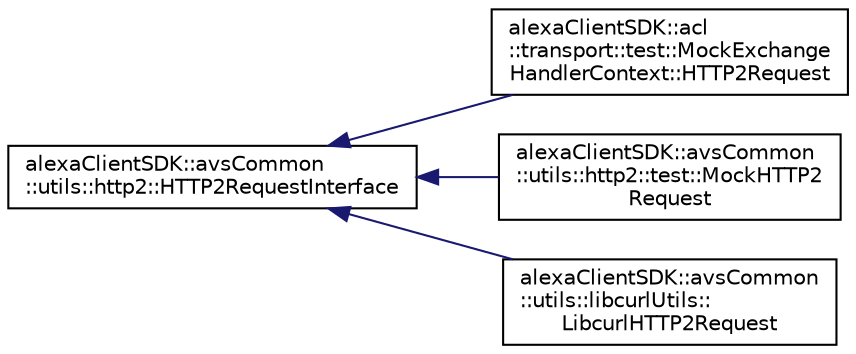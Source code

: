 digraph "Graphical Class Hierarchy"
{
  edge [fontname="Helvetica",fontsize="10",labelfontname="Helvetica",labelfontsize="10"];
  node [fontname="Helvetica",fontsize="10",shape=record];
  rankdir="LR";
  Node0 [label="alexaClientSDK::avsCommon\l::utils::http2::HTTP2RequestInterface",height=0.2,width=0.4,color="black", fillcolor="white", style="filled",URL="$classalexa_client_s_d_k_1_1avs_common_1_1utils_1_1http2_1_1_h_t_t_p2_request_interface.html"];
  Node0 -> Node1 [dir="back",color="midnightblue",fontsize="10",style="solid",fontname="Helvetica"];
  Node1 [label="alexaClientSDK::acl\l::transport::test::MockExchange\lHandlerContext::HTTP2Request",height=0.2,width=0.4,color="black", fillcolor="white", style="filled",URL="$classalexa_client_s_d_k_1_1acl_1_1transport_1_1test_1_1_mock_exchange_handler_context_1_1_h_t_t_p2_request.html"];
  Node0 -> Node2 [dir="back",color="midnightblue",fontsize="10",style="solid",fontname="Helvetica"];
  Node2 [label="alexaClientSDK::avsCommon\l::utils::http2::test::MockHTTP2\lRequest",height=0.2,width=0.4,color="black", fillcolor="white", style="filled",URL="$classalexa_client_s_d_k_1_1avs_common_1_1utils_1_1http2_1_1test_1_1_mock_h_t_t_p2_request.html"];
  Node0 -> Node3 [dir="back",color="midnightblue",fontsize="10",style="solid",fontname="Helvetica"];
  Node3 [label="alexaClientSDK::avsCommon\l::utils::libcurlUtils::\lLibcurlHTTP2Request",height=0.2,width=0.4,color="black", fillcolor="white", style="filled",URL="$classalexa_client_s_d_k_1_1avs_common_1_1utils_1_1libcurl_utils_1_1_libcurl_h_t_t_p2_request.html"];
}
